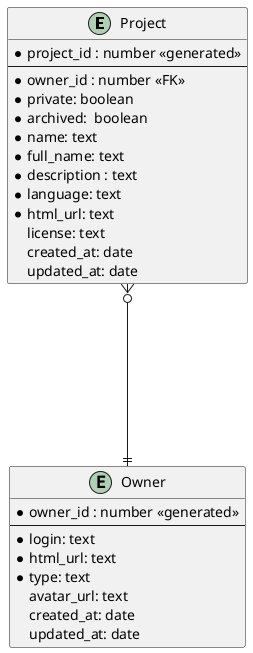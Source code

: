 @startuml ERD

entity "Project" as e01 {
  *project_id : number <<generated>>
  --
  *owner_id : number <<FK>>
  *private: boolean
  *archived:  boolean
  *name: text
  *full_name: text
  *description : text
  *language: text
  *html_url: text
  license: text
  created_at: date
  updated_at: date
}

entity "Owner" as e02 {
  *owner_id : number <<generated>>
  --
  *login: text
  *html_url: text
  *type: text
  avatar_url: text
  created_at: date
  updated_at: date
}

e01 }o----|| e02

@enduml